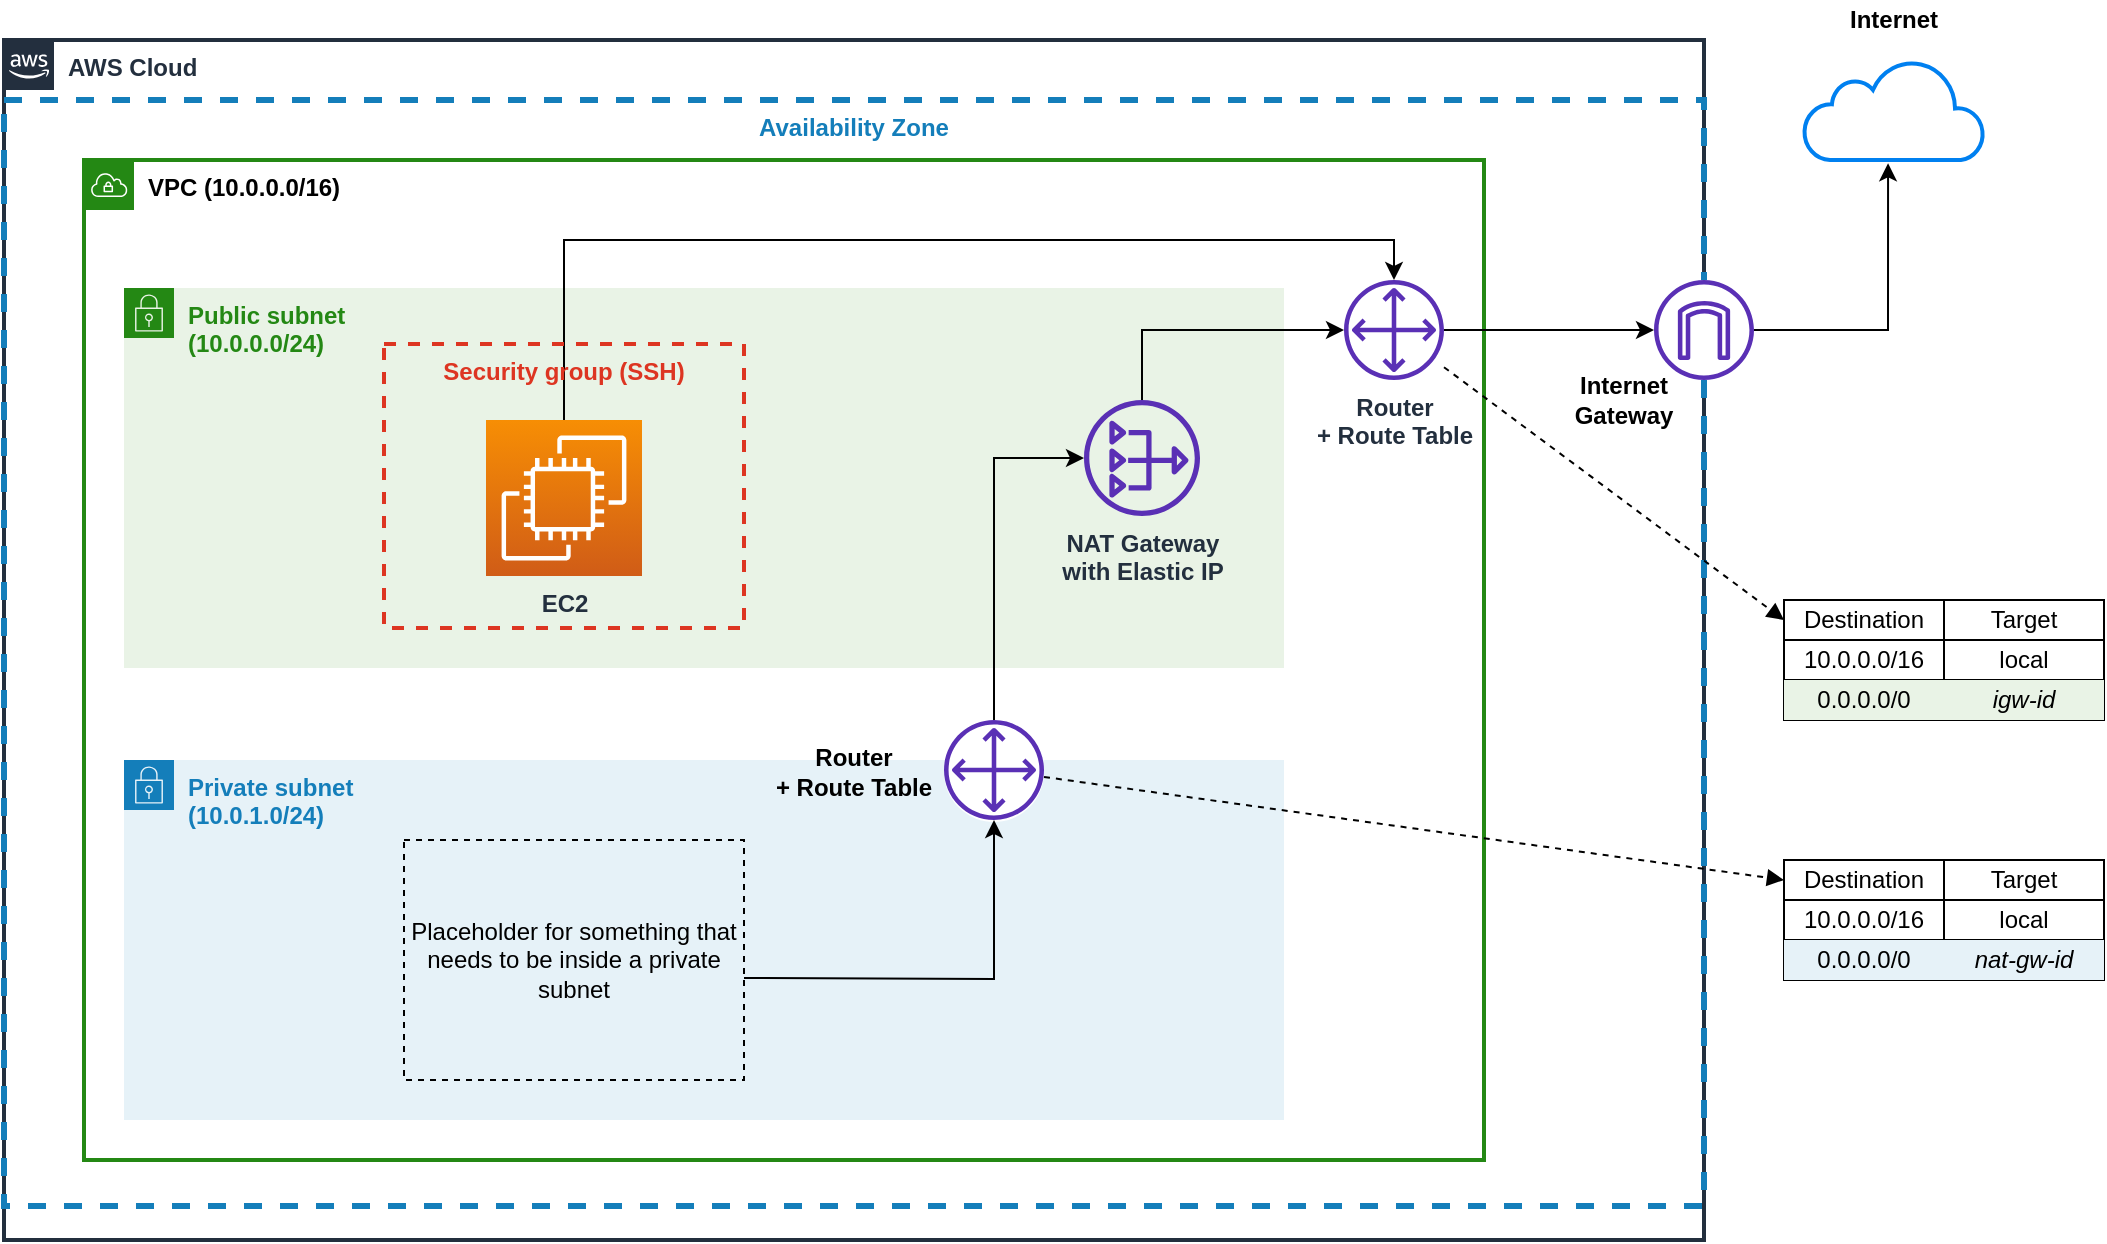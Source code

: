 <mxfile version="14.1.8" type="device"><diagram id="4D0uNt5-6QLpgudtHWD4" name="Page-1"><mxGraphModel dx="1024" dy="592" grid="1" gridSize="10" guides="1" tooltips="1" connect="1" arrows="1" fold="1" page="1" pageScale="1" pageWidth="1169" pageHeight="827" math="0" shadow="0"><root><mxCell id="0"/><mxCell id="1" parent="0"/><mxCell id="k_DIHOhwRYVe0rz_QL8n-1" value="&lt;b&gt;AWS Cloud&lt;/b&gt;" style="points=[[0,0],[0.25,0],[0.5,0],[0.75,0],[1,0],[1,0.25],[1,0.5],[1,0.75],[1,1],[0.75,1],[0.5,1],[0.25,1],[0,1],[0,0.75],[0,0.5],[0,0.25]];outlineConnect=0;gradientColor=none;html=1;whiteSpace=wrap;fontSize=12;fontStyle=0;shape=mxgraph.aws4.group;grIcon=mxgraph.aws4.group_aws_cloud_alt;strokeColor=#232F3E;fillColor=none;verticalAlign=top;align=left;spacingLeft=30;fontColor=#232F3E;dashed=0;strokeWidth=2;" parent="1" vertex="1"><mxGeometry x="50" y="120" width="850" height="600" as="geometry"/></mxCell><mxCell id="k_DIHOhwRYVe0rz_QL8n-7" value="Availability Zone" style="fillColor=none;strokeColor=#147EBA;verticalAlign=top;fontStyle=1;fontColor=#147EBA;strokeWidth=3;dashed=1;" parent="1" vertex="1"><mxGeometry x="50" y="150" width="850" height="553" as="geometry"/></mxCell><mxCell id="k_DIHOhwRYVe0rz_QL8n-2" value="&lt;b&gt;&lt;font color=&quot;#000000&quot;&gt;VPC (10.0.0.0/16)&lt;/font&gt;&lt;/b&gt;" style="points=[[0,0],[0.25,0],[0.5,0],[0.75,0],[1,0],[1,0.25],[1,0.5],[1,0.75],[1,1],[0.75,1],[0.5,1],[0.25,1],[0,1],[0,0.75],[0,0.5],[0,0.25]];outlineConnect=0;gradientColor=none;html=1;whiteSpace=wrap;fontSize=12;fontStyle=0;shape=mxgraph.aws4.group;grIcon=mxgraph.aws4.group_vpc;strokeColor=#248814;fillColor=none;verticalAlign=top;align=left;spacingLeft=30;fontColor=#AAB7B8;dashed=0;strokeWidth=2;" parent="1" vertex="1"><mxGeometry x="90" y="180" width="700" height="500" as="geometry"/></mxCell><mxCell id="k_DIHOhwRYVe0rz_QL8n-9" value="&lt;b&gt;Public subnet&lt;br&gt;(10.0.0.0/24)&lt;br&gt;&lt;/b&gt;" style="points=[[0,0],[0.25,0],[0.5,0],[0.75,0],[1,0],[1,0.25],[1,0.5],[1,0.75],[1,1],[0.75,1],[0.5,1],[0.25,1],[0,1],[0,0.75],[0,0.5],[0,0.25]];outlineConnect=0;gradientColor=none;html=1;whiteSpace=wrap;fontSize=12;fontStyle=0;shape=mxgraph.aws4.group;grIcon=mxgraph.aws4.group_security_group;grStroke=0;strokeColor=#248814;fillColor=#E9F3E6;verticalAlign=top;align=left;spacingLeft=30;fontColor=#248814;dashed=0;" parent="1" vertex="1"><mxGeometry x="110" y="244" width="580" height="190" as="geometry"/></mxCell><mxCell id="k_DIHOhwRYVe0rz_QL8n-10" value="&lt;b&gt;Private subnet&lt;br&gt;(10.0.1.0/24)&lt;br&gt;&lt;/b&gt;" style="points=[[0,0],[0.25,0],[0.5,0],[0.75,0],[1,0],[1,0.25],[1,0.5],[1,0.75],[1,1],[0.75,1],[0.5,1],[0.25,1],[0,1],[0,0.75],[0,0.5],[0,0.25]];outlineConnect=0;gradientColor=none;html=1;whiteSpace=wrap;fontSize=12;fontStyle=0;shape=mxgraph.aws4.group;grIcon=mxgraph.aws4.group_security_group;grStroke=0;strokeColor=#147EBA;fillColor=#E6F2F8;verticalAlign=top;align=left;spacingLeft=30;fontColor=#147EBA;dashed=0;" parent="1" vertex="1"><mxGeometry x="110" y="480" width="580" height="180" as="geometry"/></mxCell><mxCell id="k_DIHOhwRYVe0rz_QL8n-33" style="edgeStyle=orthogonalEdgeStyle;rounded=0;orthogonalLoop=1;jettySize=auto;html=1;" parent="1" source="k_DIHOhwRYVe0rz_QL8n-31" target="k_DIHOhwRYVe0rz_QL8n-22" edge="1"><mxGeometry relative="1" as="geometry"><Array as="points"><mxPoint x="330" y="220"/><mxPoint x="745" y="220"/></Array></mxGeometry></mxCell><mxCell id="k_DIHOhwRYVe0rz_QL8n-12" value="Security group (SSH)" style="fillColor=none;strokeColor=#DD3522;verticalAlign=top;fontStyle=1;fontColor=#DD3522;shadow=0;dashed=1;sketch=0;strokeWidth=2;" parent="1" vertex="1"><mxGeometry x="240" y="272" width="180" height="142" as="geometry"/></mxCell><mxCell id="k_DIHOhwRYVe0rz_QL8n-36" style="edgeStyle=orthogonalEdgeStyle;rounded=0;orthogonalLoop=1;jettySize=auto;html=1;" parent="1" source="k_DIHOhwRYVe0rz_QL8n-4" target="k_DIHOhwRYVe0rz_QL8n-22" edge="1"><mxGeometry relative="1" as="geometry"><Array as="points"><mxPoint x="619" y="265"/></Array></mxGeometry></mxCell><mxCell id="k_DIHOhwRYVe0rz_QL8n-4" value="&lt;b&gt;NAT Gateway&lt;br&gt;with Elastic IP&lt;br&gt;&lt;/b&gt;" style="outlineConnect=0;fontColor=#232F3E;gradientColor=none;fillColor=#5A30B5;strokeColor=none;dashed=0;verticalLabelPosition=bottom;verticalAlign=top;align=center;html=1;fontSize=12;fontStyle=0;aspect=fixed;pointerEvents=1;shape=mxgraph.aws4.nat_gateway;" parent="1" vertex="1"><mxGeometry x="590" y="300" width="58" height="58" as="geometry"/></mxCell><mxCell id="k_DIHOhwRYVe0rz_QL8n-19" value="" style="group" parent="1" vertex="1" connectable="0"><mxGeometry x="520" y="460" width="50" height="51" as="geometry"/></mxCell><mxCell id="k_DIHOhwRYVe0rz_QL8n-15" value="" style="ellipse;whiteSpace=wrap;html=1;shadow=0;dashed=1;sketch=0;strokeWidth=1;gradientColor=none;fillColor=#FFFFFF;strokeColor=none;" parent="k_DIHOhwRYVe0rz_QL8n-19" vertex="1"><mxGeometry y="1" width="50" height="50" as="geometry"/></mxCell><mxCell id="k_DIHOhwRYVe0rz_QL8n-17" value="" style="outlineConnect=0;fontColor=#232F3E;fillColor=#5A30B5;strokeColor=none;dashed=0;verticalLabelPosition=bottom;verticalAlign=top;align=center;html=1;fontSize=12;fontStyle=0;aspect=fixed;pointerEvents=1;shape=mxgraph.aws4.customer_gateway;sketch=0;shadow=0;" parent="k_DIHOhwRYVe0rz_QL8n-19" vertex="1"><mxGeometry width="50" height="50" as="geometry"/></mxCell><mxCell id="k_DIHOhwRYVe0rz_QL8n-20" value="" style="group" parent="1" vertex="1" connectable="0"><mxGeometry x="720" y="240" width="50" height="51" as="geometry"/></mxCell><mxCell id="k_DIHOhwRYVe0rz_QL8n-21" value="" style="ellipse;whiteSpace=wrap;html=1;shadow=0;dashed=1;sketch=0;strokeWidth=1;gradientColor=none;fillColor=#FFFFFF;strokeColor=none;" parent="k_DIHOhwRYVe0rz_QL8n-20" vertex="1"><mxGeometry y="1" width="50" height="50" as="geometry"/></mxCell><mxCell id="k_DIHOhwRYVe0rz_QL8n-22" value="&lt;b&gt;Router&lt;br&gt;+ Route Table&lt;/b&gt;" style="outlineConnect=0;fontColor=#232F3E;fillColor=#5A30B5;strokeColor=none;dashed=0;verticalLabelPosition=bottom;verticalAlign=top;align=center;html=1;fontSize=12;fontStyle=0;aspect=fixed;pointerEvents=1;shape=mxgraph.aws4.customer_gateway;sketch=0;shadow=0;" parent="k_DIHOhwRYVe0rz_QL8n-20" vertex="1"><mxGeometry width="50" height="50" as="geometry"/></mxCell><mxCell id="k_DIHOhwRYVe0rz_QL8n-25" value="" style="html=1;verticalLabelPosition=bottom;align=center;labelBackgroundColor=#ffffff;verticalAlign=top;strokeWidth=2;strokeColor=#0080F0;shadow=0;dashed=0;shape=mxgraph.ios7.icons.cloud;sketch=0;fillColor=#FFFFFF;gradientColor=none;" parent="1" vertex="1"><mxGeometry x="950" y="130" width="90" height="50" as="geometry"/></mxCell><mxCell id="k_DIHOhwRYVe0rz_QL8n-30" value="" style="group" parent="1" vertex="1" connectable="0"><mxGeometry x="875" y="240" width="50" height="50" as="geometry"/></mxCell><mxCell id="k_DIHOhwRYVe0rz_QL8n-27" value="" style="ellipse;whiteSpace=wrap;html=1;shadow=0;dashed=1;sketch=0;strokeWidth=1;gradientColor=none;fillColor=#FFFFFF;strokeColor=none;" parent="k_DIHOhwRYVe0rz_QL8n-30" vertex="1"><mxGeometry width="50" height="50" as="geometry"/></mxCell><mxCell id="k_DIHOhwRYVe0rz_QL8n-29" value="" style="outlineConnect=0;fontColor=#232F3E;gradientColor=none;fillColor=#5A30B5;strokeColor=none;dashed=0;verticalLabelPosition=bottom;verticalAlign=top;align=center;html=1;fontSize=12;fontStyle=0;aspect=fixed;pointerEvents=1;shape=mxgraph.aws4.internet_gateway;shadow=0;sketch=0;" parent="k_DIHOhwRYVe0rz_QL8n-30" vertex="1"><mxGeometry width="50" height="50" as="geometry"/></mxCell><mxCell id="k_DIHOhwRYVe0rz_QL8n-31" value="&lt;b&gt;EC2&lt;/b&gt;" style="outlineConnect=0;fontColor=#232F3E;gradientColor=#F78E04;gradientDirection=north;fillColor=#D05C17;strokeColor=#ffffff;dashed=0;verticalLabelPosition=bottom;verticalAlign=top;align=center;html=1;fontSize=12;fontStyle=0;aspect=fixed;shape=mxgraph.aws4.resourceIcon;resIcon=mxgraph.aws4.ec2;shadow=0;sketch=0;" parent="1" vertex="1"><mxGeometry x="291" y="310" width="78" height="78" as="geometry"/></mxCell><mxCell id="k_DIHOhwRYVe0rz_QL8n-34" style="edgeStyle=orthogonalEdgeStyle;rounded=0;orthogonalLoop=1;jettySize=auto;html=1;" parent="1" target="k_DIHOhwRYVe0rz_QL8n-17" edge="1"><mxGeometry relative="1" as="geometry"><mxPoint x="420" y="589" as="sourcePoint"/></mxGeometry></mxCell><mxCell id="k_DIHOhwRYVe0rz_QL8n-35" style="edgeStyle=orthogonalEdgeStyle;rounded=0;orthogonalLoop=1;jettySize=auto;html=1;" parent="1" source="k_DIHOhwRYVe0rz_QL8n-17" target="k_DIHOhwRYVe0rz_QL8n-4" edge="1"><mxGeometry relative="1" as="geometry"><Array as="points"><mxPoint x="545" y="329"/></Array></mxGeometry></mxCell><mxCell id="k_DIHOhwRYVe0rz_QL8n-37" style="edgeStyle=orthogonalEdgeStyle;rounded=0;orthogonalLoop=1;jettySize=auto;html=1;" parent="1" source="k_DIHOhwRYVe0rz_QL8n-22" target="k_DIHOhwRYVe0rz_QL8n-29" edge="1"><mxGeometry relative="1" as="geometry"/></mxCell><mxCell id="k_DIHOhwRYVe0rz_QL8n-38" style="edgeStyle=orthogonalEdgeStyle;rounded=0;orthogonalLoop=1;jettySize=auto;html=1;entryX=0.467;entryY=1.033;entryDx=0;entryDy=0;entryPerimeter=0;" parent="1" source="k_DIHOhwRYVe0rz_QL8n-29" target="k_DIHOhwRYVe0rz_QL8n-25" edge="1"><mxGeometry relative="1" as="geometry"/></mxCell><mxCell id="k_DIHOhwRYVe0rz_QL8n-39" value="&lt;b&gt;Router&lt;br&gt;+ Route Table&lt;/b&gt;" style="text;html=1;strokeColor=none;fillColor=none;align=center;verticalAlign=middle;whiteSpace=wrap;rounded=0;shadow=0;dashed=1;sketch=0;" parent="1" vertex="1"><mxGeometry x="425" y="475.5" width="100" height="20" as="geometry"/></mxCell><mxCell id="k_DIHOhwRYVe0rz_QL8n-40" value="&lt;b&gt;Internet &lt;br&gt;Gateway&lt;/b&gt;" style="text;html=1;strokeColor=none;fillColor=none;align=center;verticalAlign=middle;whiteSpace=wrap;rounded=0;shadow=0;dashed=1;sketch=0;" parent="1" vertex="1"><mxGeometry x="810" y="290" width="100" height="20" as="geometry"/></mxCell><mxCell id="k_DIHOhwRYVe0rz_QL8n-41" value="&lt;b&gt;Internet&lt;/b&gt;" style="text;html=1;strokeColor=none;fillColor=none;align=center;verticalAlign=middle;whiteSpace=wrap;rounded=0;shadow=0;dashed=1;sketch=0;" parent="1" vertex="1"><mxGeometry x="945" y="100" width="100" height="20" as="geometry"/></mxCell><mxCell id="k_DIHOhwRYVe0rz_QL8n-42" value="" style="shape=table;html=1;whiteSpace=wrap;startSize=0;container=1;collapsible=0;childLayout=tableLayout;shadow=0;sketch=0;strokeWidth=1;fillColor=#FFFFFF;gradientColor=none;" parent="1" vertex="1"><mxGeometry x="940" y="400" width="160" height="60" as="geometry"/></mxCell><mxCell id="k_DIHOhwRYVe0rz_QL8n-43" value="" style="shape=partialRectangle;html=1;whiteSpace=wrap;collapsible=0;dropTarget=0;pointerEvents=0;fillColor=none;top=0;left=0;bottom=0;right=0;points=[[0,0.5],[1,0.5]];portConstraint=eastwest;" parent="k_DIHOhwRYVe0rz_QL8n-42" vertex="1"><mxGeometry width="160" height="20" as="geometry"/></mxCell><mxCell id="k_DIHOhwRYVe0rz_QL8n-44" value="Destination" style="shape=partialRectangle;html=1;whiteSpace=wrap;connectable=0;fillColor=none;top=0;left=0;bottom=0;right=0;overflow=hidden;" parent="k_DIHOhwRYVe0rz_QL8n-43" vertex="1"><mxGeometry width="80" height="20" as="geometry"/></mxCell><mxCell id="k_DIHOhwRYVe0rz_QL8n-45" value="Target" style="shape=partialRectangle;html=1;whiteSpace=wrap;connectable=0;fillColor=none;top=0;left=0;bottom=0;right=0;overflow=hidden;" parent="k_DIHOhwRYVe0rz_QL8n-43" vertex="1"><mxGeometry x="80" width="80" height="20" as="geometry"/></mxCell><mxCell id="k_DIHOhwRYVe0rz_QL8n-47" value="" style="shape=partialRectangle;html=1;whiteSpace=wrap;collapsible=0;dropTarget=0;pointerEvents=0;fillColor=none;top=0;left=0;bottom=0;right=0;points=[[0,0.5],[1,0.5]];portConstraint=eastwest;" parent="k_DIHOhwRYVe0rz_QL8n-42" vertex="1"><mxGeometry y="20" width="160" height="20" as="geometry"/></mxCell><mxCell id="k_DIHOhwRYVe0rz_QL8n-48" value="10.0.0.0/16" style="shape=partialRectangle;html=1;whiteSpace=wrap;connectable=0;fillColor=none;top=0;left=0;bottom=0;right=0;overflow=hidden;" parent="k_DIHOhwRYVe0rz_QL8n-47" vertex="1"><mxGeometry width="80" height="20" as="geometry"/></mxCell><mxCell id="k_DIHOhwRYVe0rz_QL8n-49" value="local" style="shape=partialRectangle;html=1;whiteSpace=wrap;connectable=0;fillColor=none;top=0;left=0;bottom=0;right=0;overflow=hidden;" parent="k_DIHOhwRYVe0rz_QL8n-47" vertex="1"><mxGeometry x="80" width="80" height="20" as="geometry"/></mxCell><mxCell id="k_DIHOhwRYVe0rz_QL8n-51" value="" style="shape=partialRectangle;html=1;whiteSpace=wrap;collapsible=0;dropTarget=0;pointerEvents=0;fillColor=none;top=0;left=0;bottom=0;right=0;points=[[0,0.5],[1,0.5]];portConstraint=eastwest;" parent="k_DIHOhwRYVe0rz_QL8n-42" vertex="1"><mxGeometry y="40" width="160" height="20" as="geometry"/></mxCell><mxCell id="k_DIHOhwRYVe0rz_QL8n-52" value="0.0.0.0/0" style="shape=partialRectangle;html=1;whiteSpace=wrap;connectable=0;top=0;left=0;bottom=0;right=0;overflow=hidden;fillColor=#E9F3E6;" parent="k_DIHOhwRYVe0rz_QL8n-51" vertex="1"><mxGeometry width="80" height="20" as="geometry"/></mxCell><mxCell id="k_DIHOhwRYVe0rz_QL8n-53" value="&lt;i&gt;igw-id&lt;/i&gt;" style="shape=partialRectangle;html=1;whiteSpace=wrap;connectable=0;top=0;left=0;bottom=0;right=0;overflow=hidden;fillColor=#E9F3E6;" parent="k_DIHOhwRYVe0rz_QL8n-51" vertex="1"><mxGeometry x="80" width="80" height="20" as="geometry"/></mxCell><mxCell id="k_DIHOhwRYVe0rz_QL8n-55" value="" style="shape=table;html=1;whiteSpace=wrap;startSize=0;container=1;collapsible=0;childLayout=tableLayout;shadow=0;sketch=0;strokeWidth=1;fillColor=#FFFFFF;gradientColor=none;" parent="1" vertex="1"><mxGeometry x="940" y="530" width="160" height="60" as="geometry"/></mxCell><mxCell id="k_DIHOhwRYVe0rz_QL8n-56" value="" style="shape=partialRectangle;html=1;whiteSpace=wrap;collapsible=0;dropTarget=0;pointerEvents=0;fillColor=none;top=0;left=0;bottom=0;right=0;points=[[0,0.5],[1,0.5]];portConstraint=eastwest;" parent="k_DIHOhwRYVe0rz_QL8n-55" vertex="1"><mxGeometry width="160" height="20" as="geometry"/></mxCell><mxCell id="k_DIHOhwRYVe0rz_QL8n-57" value="Destination" style="shape=partialRectangle;html=1;whiteSpace=wrap;connectable=0;fillColor=none;top=0;left=0;bottom=0;right=0;overflow=hidden;" parent="k_DIHOhwRYVe0rz_QL8n-56" vertex="1"><mxGeometry width="80" height="20" as="geometry"/></mxCell><mxCell id="k_DIHOhwRYVe0rz_QL8n-58" value="Target" style="shape=partialRectangle;html=1;whiteSpace=wrap;connectable=0;fillColor=none;top=0;left=0;bottom=0;right=0;overflow=hidden;" parent="k_DIHOhwRYVe0rz_QL8n-56" vertex="1"><mxGeometry x="80" width="80" height="20" as="geometry"/></mxCell><mxCell id="k_DIHOhwRYVe0rz_QL8n-59" value="" style="shape=partialRectangle;html=1;whiteSpace=wrap;collapsible=0;dropTarget=0;pointerEvents=0;fillColor=none;top=0;left=0;bottom=0;right=0;points=[[0,0.5],[1,0.5]];portConstraint=eastwest;" parent="k_DIHOhwRYVe0rz_QL8n-55" vertex="1"><mxGeometry y="20" width="160" height="20" as="geometry"/></mxCell><mxCell id="k_DIHOhwRYVe0rz_QL8n-60" value="10.0.0.0/16" style="shape=partialRectangle;html=1;whiteSpace=wrap;connectable=0;fillColor=none;top=0;left=0;bottom=0;right=0;overflow=hidden;" parent="k_DIHOhwRYVe0rz_QL8n-59" vertex="1"><mxGeometry width="80" height="20" as="geometry"/></mxCell><mxCell id="k_DIHOhwRYVe0rz_QL8n-61" value="local" style="shape=partialRectangle;html=1;whiteSpace=wrap;connectable=0;fillColor=none;top=0;left=0;bottom=0;right=0;overflow=hidden;" parent="k_DIHOhwRYVe0rz_QL8n-59" vertex="1"><mxGeometry x="80" width="80" height="20" as="geometry"/></mxCell><mxCell id="k_DIHOhwRYVe0rz_QL8n-62" value="" style="shape=partialRectangle;html=1;whiteSpace=wrap;collapsible=0;dropTarget=0;pointerEvents=0;fillColor=none;top=0;left=0;bottom=0;right=0;points=[[0,0.5],[1,0.5]];portConstraint=eastwest;" parent="k_DIHOhwRYVe0rz_QL8n-55" vertex="1"><mxGeometry y="40" width="160" height="20" as="geometry"/></mxCell><mxCell id="k_DIHOhwRYVe0rz_QL8n-63" value="0.0.0.0/0" style="shape=partialRectangle;html=1;whiteSpace=wrap;connectable=0;top=0;left=0;bottom=0;right=0;overflow=hidden;fillColor=#E6F2F8;" parent="k_DIHOhwRYVe0rz_QL8n-62" vertex="1"><mxGeometry width="80" height="20" as="geometry"/></mxCell><mxCell id="k_DIHOhwRYVe0rz_QL8n-64" value="&lt;i&gt;nat-gw-id&lt;/i&gt;" style="shape=partialRectangle;html=1;whiteSpace=wrap;connectable=0;top=0;left=0;bottom=0;right=0;overflow=hidden;fillColor=#E6F2F8;" parent="k_DIHOhwRYVe0rz_QL8n-62" vertex="1"><mxGeometry x="80" width="80" height="20" as="geometry"/></mxCell><mxCell id="k_DIHOhwRYVe0rz_QL8n-65" value="" style="endArrow=block;html=1;entryX=0;entryY=0.5;entryDx=0;entryDy=0;dashed=1;endFill=1;" parent="1" source="k_DIHOhwRYVe0rz_QL8n-17" target="k_DIHOhwRYVe0rz_QL8n-56" edge="1"><mxGeometry width="50" height="50" relative="1" as="geometry"><mxPoint x="670" y="490" as="sourcePoint"/><mxPoint x="720" y="440" as="targetPoint"/></mxGeometry></mxCell><mxCell id="k_DIHOhwRYVe0rz_QL8n-66" value="" style="endArrow=block;html=1;dashed=1;endFill=1;entryX=0;entryY=0.5;entryDx=0;entryDy=0;" parent="1" source="k_DIHOhwRYVe0rz_QL8n-22" target="k_DIHOhwRYVe0rz_QL8n-43" edge="1"><mxGeometry width="50" height="50" relative="1" as="geometry"><mxPoint x="580" y="498.481" as="sourcePoint"/><mxPoint x="930" y="410" as="targetPoint"/></mxGeometry></mxCell><mxCell id="sQdFQBe1E4c8orbIWkbQ-1" value="Placeholder for something that needs to be inside a private subnet" style="rounded=0;whiteSpace=wrap;html=1;fillColor=none;dashed=1;" vertex="1" parent="1"><mxGeometry x="250" y="520" width="170" height="120" as="geometry"/></mxCell></root></mxGraphModel></diagram></mxfile>